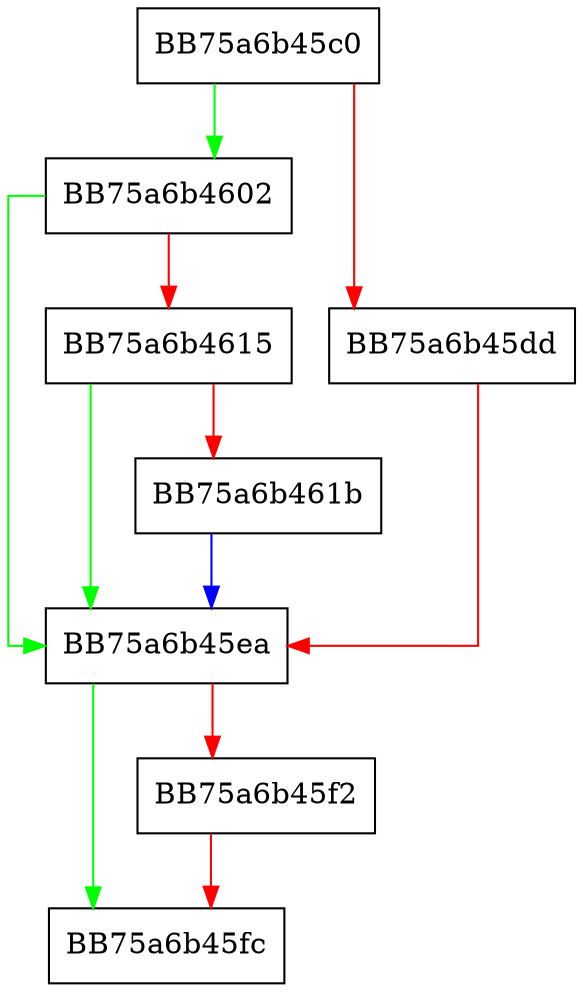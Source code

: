 digraph RemoveBmProcessInfo {
  node [shape="box"];
  graph [splines=ortho];
  BB75a6b45c0 -> BB75a6b4602 [color="green"];
  BB75a6b45c0 -> BB75a6b45dd [color="red"];
  BB75a6b45dd -> BB75a6b45ea [color="red"];
  BB75a6b45ea -> BB75a6b45fc [color="green"];
  BB75a6b45ea -> BB75a6b45f2 [color="red"];
  BB75a6b45f2 -> BB75a6b45fc [color="red"];
  BB75a6b4602 -> BB75a6b45ea [color="green"];
  BB75a6b4602 -> BB75a6b4615 [color="red"];
  BB75a6b4615 -> BB75a6b45ea [color="green"];
  BB75a6b4615 -> BB75a6b461b [color="red"];
  BB75a6b461b -> BB75a6b45ea [color="blue"];
}